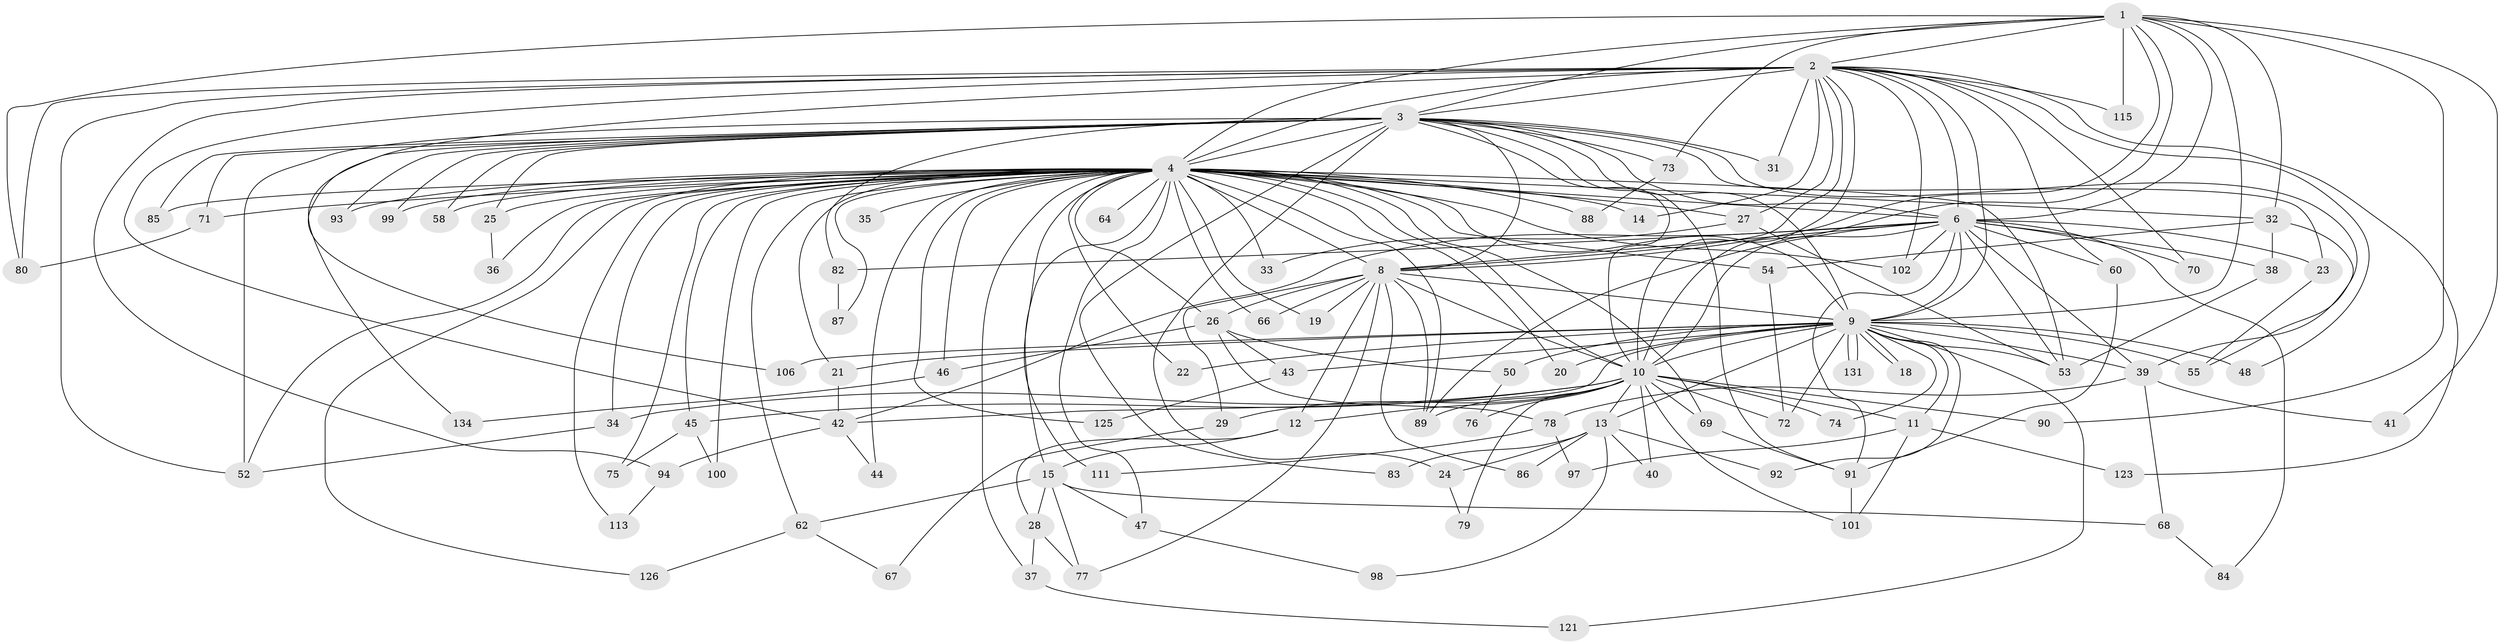 // original degree distribution, {17: 0.014492753623188406, 25: 0.007246376811594203, 31: 0.021739130434782608, 29: 0.007246376811594203, 24: 0.007246376811594203, 21: 0.007246376811594203, 27: 0.007246376811594203, 5: 0.036231884057971016, 4: 0.08695652173913043, 9: 0.007246376811594203, 2: 0.5289855072463768, 7: 0.007246376811594203, 3: 0.2463768115942029, 6: 0.014492753623188406}
// Generated by graph-tools (version 1.1) at 2025/17/03/04/25 18:17:17]
// undirected, 96 vertices, 220 edges
graph export_dot {
graph [start="1"]
  node [color=gray90,style=filled];
  1;
  2 [super="+59"];
  3 [super="+57+51+122+114+135+17+16+63"];
  4 [super="+7+5"];
  6 [super="+61"];
  8;
  9;
  10 [super="+65+133+107+30"];
  11;
  12;
  13;
  14;
  15;
  18;
  19 [super="+81"];
  20;
  21;
  22;
  23;
  24;
  25;
  26;
  27;
  28;
  29;
  31;
  32;
  33;
  34;
  35;
  36;
  37;
  38;
  39 [super="+116"];
  40;
  41;
  42 [super="+49"];
  43;
  44;
  45;
  46;
  47;
  48;
  50;
  52 [super="+104+105"];
  53 [super="+112+130+108"];
  54;
  55 [super="+56"];
  58;
  60 [super="+136"];
  62;
  64;
  66;
  67;
  68;
  69 [super="+132"];
  70;
  71;
  72 [super="+127"];
  73;
  74;
  75;
  76;
  77 [super="+103"];
  78;
  79;
  80 [super="+120"];
  82;
  83 [super="+124"];
  84;
  85 [super="+128"];
  86;
  87;
  88;
  89 [super="+96"];
  90;
  91;
  92;
  93;
  94;
  97;
  98;
  99 [super="+109"];
  100;
  101;
  102 [super="+110"];
  106;
  111 [super="+117"];
  113;
  115;
  121;
  123;
  125;
  126;
  131;
  134;
  1 -- 2;
  1 -- 3 [weight=2];
  1 -- 4 [weight=3];
  1 -- 6 [weight=2];
  1 -- 8;
  1 -- 9;
  1 -- 10;
  1 -- 32;
  1 -- 41;
  1 -- 73;
  1 -- 80;
  1 -- 90;
  1 -- 115;
  2 -- 3 [weight=2];
  2 -- 4 [weight=4];
  2 -- 6;
  2 -- 8;
  2 -- 9;
  2 -- 10;
  2 -- 14;
  2 -- 27;
  2 -- 31;
  2 -- 48;
  2 -- 52;
  2 -- 60;
  2 -- 70;
  2 -- 80;
  2 -- 94;
  2 -- 115;
  2 -- 123;
  2 -- 134;
  2 -- 102;
  2 -- 42;
  3 -- 4 [weight=6];
  3 -- 6 [weight=3];
  3 -- 8;
  3 -- 9 [weight=2];
  3 -- 10 [weight=2];
  3 -- 23;
  3 -- 24;
  3 -- 25;
  3 -- 31;
  3 -- 39;
  3 -- 52 [weight=2];
  3 -- 58;
  3 -- 71 [weight=2];
  3 -- 73;
  3 -- 82;
  3 -- 83;
  3 -- 91;
  3 -- 93;
  3 -- 106;
  3 -- 99;
  3 -- 85;
  4 -- 6 [weight=3];
  4 -- 8 [weight=3];
  4 -- 9 [weight=3];
  4 -- 10 [weight=4];
  4 -- 14;
  4 -- 19 [weight=2];
  4 -- 20;
  4 -- 22;
  4 -- 26;
  4 -- 27;
  4 -- 32;
  4 -- 34;
  4 -- 35 [weight=2];
  4 -- 36;
  4 -- 44 [weight=2];
  4 -- 58;
  4 -- 62;
  4 -- 71;
  4 -- 85 [weight=2];
  4 -- 87;
  4 -- 111 [weight=3];
  4 -- 64 [weight=2];
  4 -- 69;
  4 -- 25;
  4 -- 93;
  4 -- 33;
  4 -- 37;
  4 -- 113;
  4 -- 125;
  4 -- 126;
  4 -- 53;
  4 -- 66;
  4 -- 75;
  4 -- 15;
  4 -- 21;
  4 -- 88;
  4 -- 89;
  4 -- 99 [weight=2];
  4 -- 100;
  4 -- 102;
  4 -- 45;
  4 -- 46;
  4 -- 47;
  4 -- 52;
  4 -- 54;
  6 -- 8;
  6 -- 9;
  6 -- 10;
  6 -- 23;
  6 -- 38;
  6 -- 42;
  6 -- 60;
  6 -- 70;
  6 -- 82;
  6 -- 84;
  6 -- 91;
  6 -- 102;
  6 -- 53;
  6 -- 89;
  6 -- 39;
  8 -- 9;
  8 -- 10;
  8 -- 12;
  8 -- 19;
  8 -- 26;
  8 -- 29;
  8 -- 66;
  8 -- 77;
  8 -- 86;
  8 -- 89;
  9 -- 10;
  9 -- 11;
  9 -- 13;
  9 -- 18;
  9 -- 18;
  9 -- 20;
  9 -- 21;
  9 -- 22;
  9 -- 39;
  9 -- 43;
  9 -- 48;
  9 -- 50;
  9 -- 55;
  9 -- 72;
  9 -- 74;
  9 -- 92;
  9 -- 106;
  9 -- 121;
  9 -- 131;
  9 -- 131;
  9 -- 42;
  9 -- 53;
  10 -- 11;
  10 -- 12;
  10 -- 13;
  10 -- 29;
  10 -- 34;
  10 -- 40;
  10 -- 45;
  10 -- 69;
  10 -- 74;
  10 -- 76;
  10 -- 79;
  10 -- 90;
  10 -- 72;
  10 -- 89;
  10 -- 101;
  11 -- 97;
  11 -- 101;
  11 -- 123;
  12 -- 15;
  12 -- 28;
  13 -- 24;
  13 -- 40;
  13 -- 83 [weight=2];
  13 -- 86;
  13 -- 92;
  13 -- 98;
  15 -- 28;
  15 -- 47;
  15 -- 62;
  15 -- 68;
  15 -- 77;
  21 -- 42;
  23 -- 55;
  24 -- 79;
  25 -- 36;
  26 -- 43;
  26 -- 46;
  26 -- 50;
  26 -- 78;
  27 -- 33;
  27 -- 53;
  28 -- 37;
  28 -- 77;
  29 -- 67;
  32 -- 38;
  32 -- 54;
  32 -- 55;
  34 -- 52;
  37 -- 121;
  38 -- 53;
  39 -- 41;
  39 -- 68;
  39 -- 78;
  42 -- 94;
  42 -- 44;
  43 -- 125;
  45 -- 75;
  45 -- 100;
  46 -- 134;
  47 -- 98;
  50 -- 76;
  54 -- 72;
  60 -- 91;
  62 -- 67;
  62 -- 126;
  68 -- 84;
  69 -- 91;
  71 -- 80;
  73 -- 88;
  78 -- 97;
  78 -- 111;
  82 -- 87;
  91 -- 101;
  94 -- 113;
}
